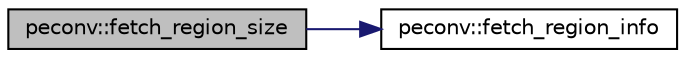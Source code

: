 digraph "peconv::fetch_region_size"
{
 // LATEX_PDF_SIZE
  edge [fontname="Helvetica",fontsize="10",labelfontname="Helvetica",labelfontsize="10"];
  node [fontname="Helvetica",fontsize="10",shape=record];
  rankdir="LR";
  Node1 [label="peconv::fetch_region_size",height=0.2,width=0.4,color="black", fillcolor="grey75", style="filled", fontcolor="black",tooltip=" "];
  Node1 -> Node2 [color="midnightblue",fontsize="10",style="solid",fontname="Helvetica"];
  Node2 [label="peconv::fetch_region_info",height=0.2,width=0.4,color="black", fillcolor="white", style="filled",URL="$namespacepeconv.html#aba49ca3fdaa63f9078a8c81bcfc77cea",tooltip=" "];
}
